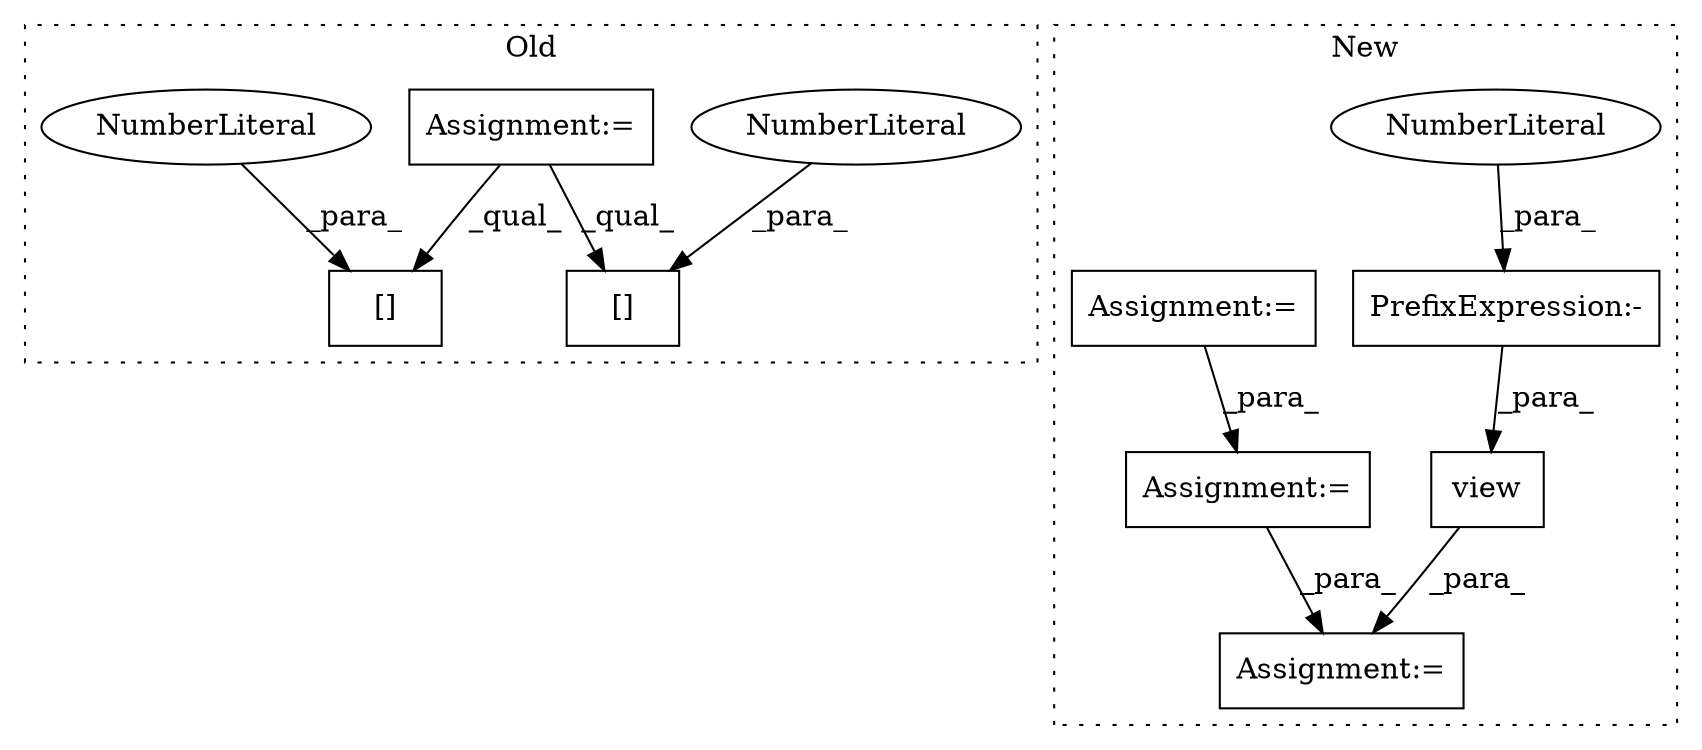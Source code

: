 digraph G {
subgraph cluster0 {
1 [label="[]" a="2" s="860,872" l="11,1" shape="box"];
6 [label="NumberLiteral" a="34" s="871" l="1" shape="ellipse"];
7 [label="Assignment:=" a="7" s="476" l="1" shape="box"];
10 [label="[]" a="2" s="827,839" l="11,1" shape="box"];
11 [label="NumberLiteral" a="34" s="838" l="1" shape="ellipse"];
label = "Old";
style="dotted";
}
subgraph cluster1 {
2 [label="view" a="32" s="681,690" l="5,1" shape="box"];
3 [label="Assignment:=" a="7" s="870" l="1" shape="box"];
4 [label="PrefixExpression:-" a="38" s="688" l="1" shape="box"];
5 [label="NumberLiteral" a="34" s="689" l="1" shape="ellipse"];
8 [label="Assignment:=" a="7" s="484" l="1" shape="box"];
9 [label="Assignment:=" a="7" s="547" l="1" shape="box"];
label = "New";
style="dotted";
}
2 -> 3 [label="_para_"];
4 -> 2 [label="_para_"];
5 -> 4 [label="_para_"];
6 -> 1 [label="_para_"];
7 -> 10 [label="_qual_"];
7 -> 1 [label="_qual_"];
8 -> 9 [label="_para_"];
9 -> 3 [label="_para_"];
11 -> 10 [label="_para_"];
}